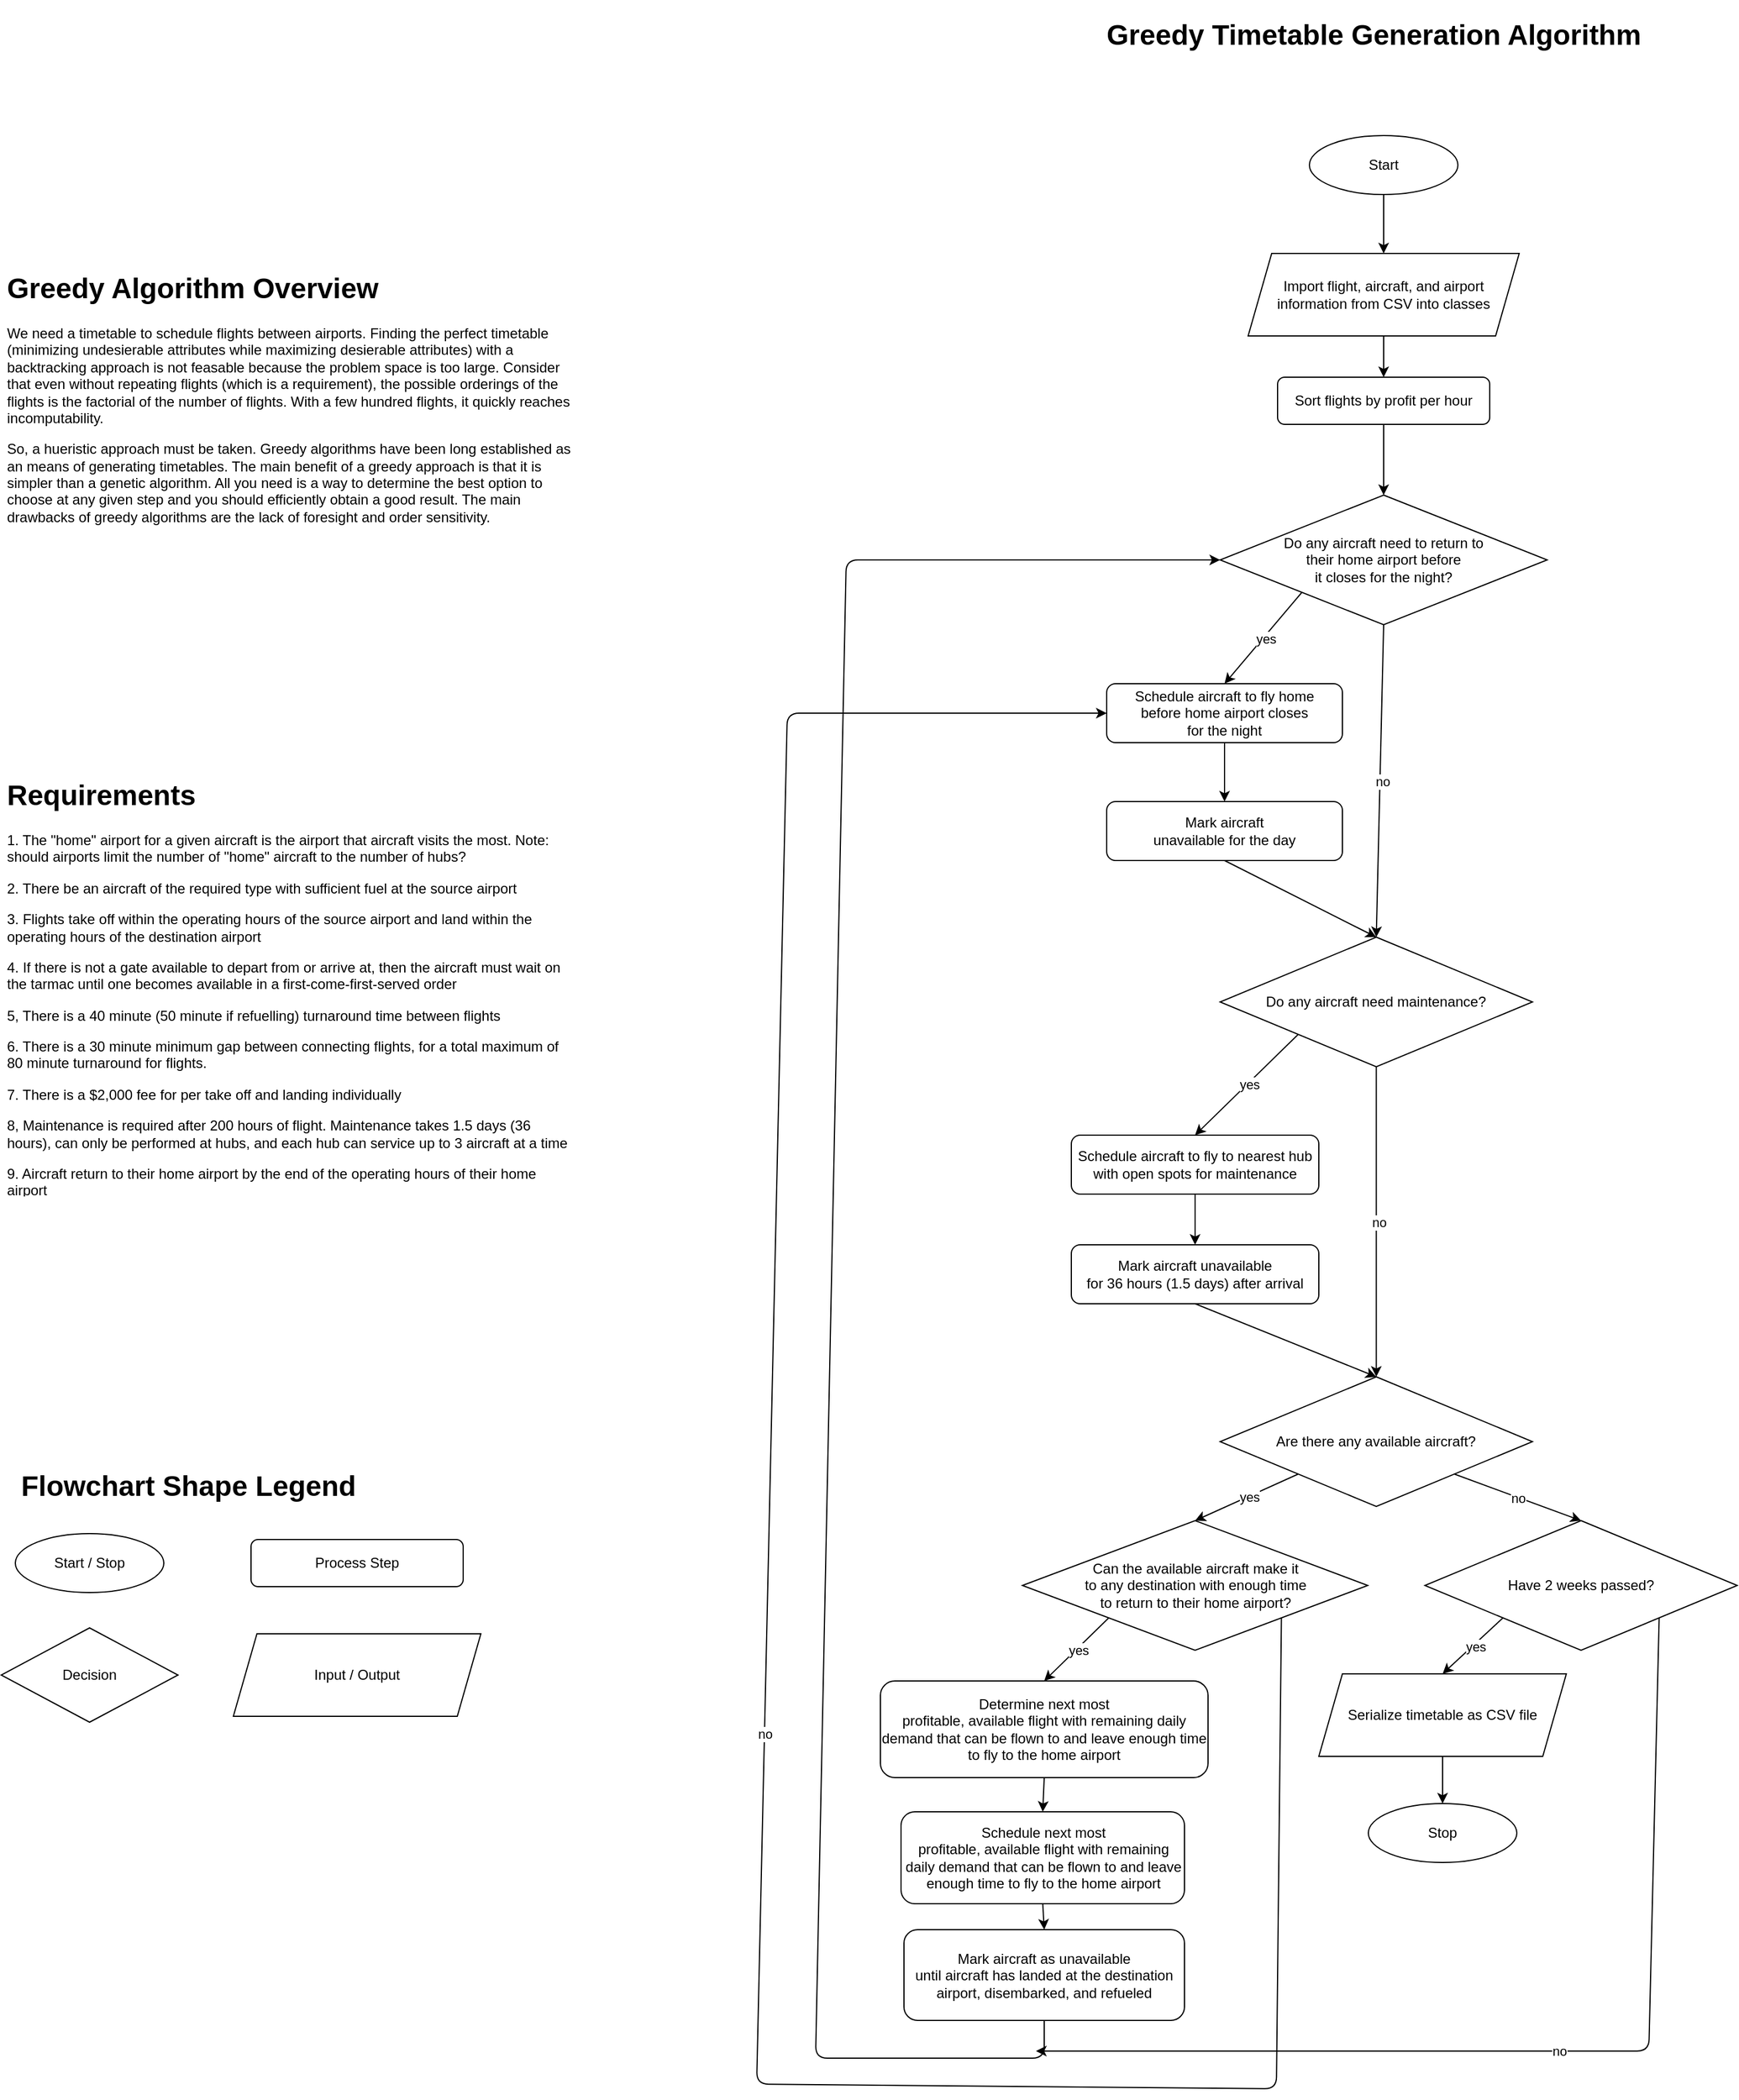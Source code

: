 <mxfile>
    <diagram id="NIB5Si_BT8D2J3pTm94L" name="Page-1">
        <mxGraphModel dx="2494" dy="582" grid="1" gridSize="10" guides="1" tooltips="1" connect="1" arrows="1" fold="1" page="1" pageScale="1" pageWidth="850" pageHeight="1100" math="1" shadow="0">
            <root>
                <mxCell id="0"/>
                <mxCell id="1" parent="0"/>
                <mxCell id="3" value="&lt;h1&gt;Flowchart Shape Legend&lt;/h1&gt;" style="text;html=1;strokeColor=none;fillColor=none;spacing=5;spacingTop=-20;whiteSpace=wrap;overflow=hidden;rounded=0;" parent="1" vertex="1">
                    <mxGeometry x="-1586" y="1281" width="300" height="40" as="geometry"/>
                </mxCell>
                <mxCell id="4" value="Start / Stop" style="ellipse;whiteSpace=wrap;html=1;" parent="1" vertex="1">
                    <mxGeometry x="-1586" y="1341" width="126" height="50" as="geometry"/>
                </mxCell>
                <mxCell id="5" value="Process Step" style="rounded=1;whiteSpace=wrap;html=1;" parent="1" vertex="1">
                    <mxGeometry x="-1386" y="1346" width="180" height="40" as="geometry"/>
                </mxCell>
                <mxCell id="6" value="Decision" style="rhombus;whiteSpace=wrap;html=1;" parent="1" vertex="1">
                    <mxGeometry x="-1598" y="1421" width="150" height="80" as="geometry"/>
                </mxCell>
                <mxCell id="7" value="Input / Output" style="shape=parallelogram;perimeter=parallelogramPerimeter;whiteSpace=wrap;html=1;fixedSize=1;" parent="1" vertex="1">
                    <mxGeometry x="-1401" y="1426" width="210" height="70" as="geometry"/>
                </mxCell>
                <mxCell id="10" value="&lt;h1&gt;Greedy Timetable Generation Algorithm&lt;/h1&gt;&lt;p&gt;&lt;br&gt;&lt;/p&gt;" style="text;html=1;strokeColor=none;fillColor=none;spacing=5;spacingTop=-20;whiteSpace=wrap;overflow=hidden;rounded=0;" parent="1" vertex="1">
                    <mxGeometry x="-665.25" y="50" width="468" height="40" as="geometry"/>
                </mxCell>
                <mxCell id="11" value="Start" style="ellipse;whiteSpace=wrap;html=1;" parent="1" vertex="1">
                    <mxGeometry x="-488" y="155" width="126" height="50" as="geometry"/>
                </mxCell>
                <mxCell id="13" value="Import flight, aircraft, and airport information from CSV into classes" style="shape=parallelogram;perimeter=parallelogramPerimeter;whiteSpace=wrap;html=1;fixedSize=1;" parent="1" vertex="1">
                    <mxGeometry x="-540" y="255" width="230" height="70" as="geometry"/>
                </mxCell>
                <mxCell id="14" value="" style="endArrow=classic;html=1;entryX=0.5;entryY=0;entryDx=0;entryDy=0;exitX=0.5;exitY=1;exitDx=0;exitDy=0;" parent="1" source="11" target="13" edge="1">
                    <mxGeometry width="50" height="50" relative="1" as="geometry">
                        <mxPoint x="-520" y="385" as="sourcePoint"/>
                        <mxPoint x="-470" y="335" as="targetPoint"/>
                    </mxGeometry>
                </mxCell>
                <mxCell id="15" value="Sort flights by profit per hour" style="rounded=1;whiteSpace=wrap;html=1;" parent="1" vertex="1">
                    <mxGeometry x="-515" y="360" width="180" height="40" as="geometry"/>
                </mxCell>
                <mxCell id="18" value="" style="endArrow=classic;html=1;entryX=0.5;entryY=0;entryDx=0;entryDy=0;" parent="1" source="13" target="15" edge="1">
                    <mxGeometry width="50" height="50" relative="1" as="geometry">
                        <mxPoint x="-455" y="215" as="sourcePoint"/>
                        <mxPoint x="-455" y="265" as="targetPoint"/>
                    </mxGeometry>
                </mxCell>
                <mxCell id="25" value="Are there any available aircraft?" style="rhombus;whiteSpace=wrap;html=1;" parent="1" vertex="1">
                    <mxGeometry x="-563.75" y="1208" width="265" height="110" as="geometry"/>
                </mxCell>
                <mxCell id="27" value="Serialize timetable as CSV file" style="shape=parallelogram;perimeter=parallelogramPerimeter;whiteSpace=wrap;html=1;fixedSize=1;" parent="1" vertex="1">
                    <mxGeometry x="-480" y="1460" width="210" height="70" as="geometry"/>
                </mxCell>
                <mxCell id="28" value="Stop" style="ellipse;whiteSpace=wrap;html=1;" parent="1" vertex="1">
                    <mxGeometry x="-438" y="1570" width="126" height="50" as="geometry"/>
                </mxCell>
                <mxCell id="30" value="" style="endArrow=classic;html=1;entryX=0.5;entryY=0;entryDx=0;entryDy=0;exitX=0.5;exitY=1;exitDx=0;exitDy=0;" parent="1" source="27" target="28" edge="1">
                    <mxGeometry width="50" height="50" relative="1" as="geometry">
                        <mxPoint x="-560" y="1440" as="sourcePoint"/>
                        <mxPoint x="-560" y="1490" as="targetPoint"/>
                    </mxGeometry>
                </mxCell>
                <mxCell id="31" value="" style="endArrow=classic;html=1;exitX=1;exitY=1;exitDx=0;exitDy=0;entryX=0.5;entryY=0;entryDx=0;entryDy=0;" parent="1" source="25" target="94" edge="1">
                    <mxGeometry relative="1" as="geometry">
                        <mxPoint x="-455" y="1340" as="sourcePoint"/>
                        <mxPoint x="-240" y="1290" as="targetPoint"/>
                    </mxGeometry>
                </mxCell>
                <mxCell id="32" value="no" style="edgeLabel;resizable=0;html=1;align=center;verticalAlign=middle;" parent="31" connectable="0" vertex="1">
                    <mxGeometry relative="1" as="geometry"/>
                </mxCell>
                <mxCell id="33" value="" style="endArrow=classic;html=1;exitX=0;exitY=1;exitDx=0;exitDy=0;entryX=0.5;entryY=0;entryDx=0;entryDy=0;" parent="1" source="25" target="83" edge="1">
                    <mxGeometry relative="1" as="geometry">
                        <mxPoint x="-680" y="1350" as="sourcePoint"/>
                        <mxPoint x="-588" y="1314" as="targetPoint"/>
                    </mxGeometry>
                </mxCell>
                <mxCell id="34" value="yes" style="edgeLabel;resizable=0;html=1;align=center;verticalAlign=middle;" parent="33" connectable="0" vertex="1">
                    <mxGeometry relative="1" as="geometry">
                        <mxPoint x="2" as="offset"/>
                    </mxGeometry>
                </mxCell>
                <mxCell id="35" value="Determine next most &lt;br&gt;profitable, available flight with remaining daily demand that can be flown to and leave enough time to fly to the home airport" style="rounded=1;whiteSpace=wrap;html=1;" parent="1" vertex="1">
                    <mxGeometry x="-852" y="1466" width="278" height="82" as="geometry"/>
                </mxCell>
                <mxCell id="36" value="Schedule next most&lt;br&gt;profitable, available flight with remaining daily demand that can be flown to and leave enough time to fly to the home airport" style="rounded=1;whiteSpace=wrap;html=1;" parent="1" vertex="1">
                    <mxGeometry x="-834.5" y="1577" width="240.5" height="78" as="geometry"/>
                </mxCell>
                <mxCell id="40" value="&lt;h1&gt;Greedy Algorithm Overview&lt;/h1&gt;&lt;p&gt;We need a timetable to schedule flights between airports. Finding the perfect timetable (minimizing undesierable attributes while maximizing desierable attributes) with a backtracking approach is not feasable because the problem space is too large. Consider that even without repeating flights (which is a requirement), the possible orderings of the flights is the factorial of the number of flights. With a few hundred flights, it quickly reaches incomputability.&amp;nbsp;&lt;/p&gt;&lt;p&gt;So, a hueristic approach must be taken. Greedy algorithms have been long established as an means of generating timetables. The main benefit of a greedy approach is that it is simpler than a genetic algorithm. All you need is a way to determine the best option to choose at any given step and you should efficiently obtain a good result. The main drawbacks of greedy algorithms are the lack of foresight and order sensitivity.&lt;/p&gt;" style="text;html=1;strokeColor=none;fillColor=none;spacing=5;spacingTop=-20;whiteSpace=wrap;overflow=hidden;rounded=0;" vertex="1" parent="1">
                    <mxGeometry x="-1598" y="265" width="490" height="230" as="geometry"/>
                </mxCell>
                <mxCell id="41" value="&lt;h1&gt;Requirements&lt;/h1&gt;&lt;div&gt;1. The &quot;home&quot; airport for a given aircraft is the airport that aircraft visits the most. Note: should airports limit the number of &quot;home&quot; aircraft to the number of hubs?&lt;/div&gt;&lt;div&gt;&lt;p&gt;&lt;span style=&quot;background-color: initial;&quot;&gt;2. There be an aircraft of the required type with sufficient fuel at the source airport&lt;/span&gt;&lt;/p&gt;&lt;p&gt;&lt;span style=&quot;background-color: initial;&quot;&gt;3. Flights take off within the operating hours of the source airport and land within the operating hours of the destination airport&lt;/span&gt;&lt;/p&gt;&lt;p&gt;&lt;span style=&quot;background-color: initial;&quot;&gt;4. If there is not a gate available to depart from or arrive at, then the aircraft must wait on the tarmac until one becomes available in a first-come-first-served order&lt;/span&gt;&lt;/p&gt;&lt;p&gt;&lt;span style=&quot;background-color: initial;&quot;&gt;5, There is a 40 minute (50 minute if refuelling) turnaround time between flights&lt;/span&gt;&lt;/p&gt;&lt;p&gt;&lt;span style=&quot;background-color: initial;&quot;&gt;6. There is a 30 minute minimum gap between connecting flights, for a total maximum of 80 minute turnaround for flights.&lt;/span&gt;&lt;/p&gt;&lt;p&gt;7. There is a $2,000 fee for per take off and landing individually&lt;/p&gt;&lt;p&gt;8, Maintenance is required after 200 hours of flight. Maintenance takes 1.5 days (36 hours), can only be performed at hubs, and each hub can service up to 3 aircraft at a time&lt;/p&gt;&lt;p&gt;&lt;span style=&quot;background-color: initial;&quot;&gt;9. Aircraft return to their home airport by the end of the operating hours of their home airport&lt;/span&gt;&lt;/p&gt;&lt;/div&gt;" style="text;html=1;strokeColor=none;fillColor=none;spacing=5;spacingTop=-20;whiteSpace=wrap;overflow=hidden;rounded=0;" vertex="1" parent="1">
                    <mxGeometry x="-1598" y="695" width="490" height="360" as="geometry"/>
                </mxCell>
                <mxCell id="51" value="Do any aircraft need to return to&lt;br&gt;their home airport before&lt;br&gt;it closes for the night?" style="rhombus;whiteSpace=wrap;html=1;" vertex="1" parent="1">
                    <mxGeometry x="-563.75" y="460" width="277.5" height="110" as="geometry"/>
                </mxCell>
                <mxCell id="52" value="" style="endArrow=classic;html=1;exitX=0;exitY=1;exitDx=0;exitDy=0;entryX=0.5;entryY=0;entryDx=0;entryDy=0;" edge="1" parent="1" source="51" target="56">
                    <mxGeometry relative="1" as="geometry">
                        <mxPoint x="-570" y="570" as="sourcePoint"/>
                        <mxPoint x="-690" y="700" as="targetPoint"/>
                    </mxGeometry>
                </mxCell>
                <mxCell id="53" value="yes" style="edgeLabel;resizable=0;html=1;align=center;verticalAlign=middle;" connectable="0" vertex="1" parent="52">
                    <mxGeometry relative="1" as="geometry">
                        <mxPoint x="2" as="offset"/>
                    </mxGeometry>
                </mxCell>
                <mxCell id="56" value="Schedule aircraft to fly home&lt;br&gt;before home airport closes &lt;br&gt;for the night" style="rounded=1;whiteSpace=wrap;html=1;" vertex="1" parent="1">
                    <mxGeometry x="-660" y="620" width="200" height="50" as="geometry"/>
                </mxCell>
                <mxCell id="58" value="Do any aircraft need maintenance?" style="rhombus;whiteSpace=wrap;html=1;" vertex="1" parent="1">
                    <mxGeometry x="-563.75" y="835" width="265" height="110" as="geometry"/>
                </mxCell>
                <mxCell id="59" value="" style="endArrow=classic;html=1;exitX=0.5;exitY=1;exitDx=0;exitDy=0;entryX=0.5;entryY=0;entryDx=0;entryDy=0;" edge="1" parent="1" source="51" target="58">
                    <mxGeometry relative="1" as="geometry">
                        <mxPoint x="-414.375" y="620" as="sourcePoint"/>
                        <mxPoint x="-300" y="570" as="targetPoint"/>
                    </mxGeometry>
                </mxCell>
                <mxCell id="60" value="no" style="edgeLabel;resizable=0;html=1;align=center;verticalAlign=middle;" connectable="0" vertex="1" parent="59">
                    <mxGeometry relative="1" as="geometry">
                        <mxPoint x="2" as="offset"/>
                    </mxGeometry>
                </mxCell>
                <mxCell id="61" value="Mark aircraft &lt;br&gt;unavailable for the day" style="rounded=1;whiteSpace=wrap;html=1;" vertex="1" parent="1">
                    <mxGeometry x="-660" y="720" width="200" height="50" as="geometry"/>
                </mxCell>
                <mxCell id="62" value="" style="endArrow=classic;html=1;entryX=0.5;entryY=0;entryDx=0;entryDy=0;exitX=0.5;exitY=1;exitDx=0;exitDy=0;" edge="1" parent="1" source="15" target="51">
                    <mxGeometry width="50" height="50" relative="1" as="geometry">
                        <mxPoint x="-300" y="375.0" as="sourcePoint"/>
                        <mxPoint x="-300" y="425.0" as="targetPoint"/>
                    </mxGeometry>
                </mxCell>
                <mxCell id="63" value="" style="endArrow=classic;html=1;entryX=0.5;entryY=0;entryDx=0;entryDy=0;exitX=0.5;exitY=1;exitDx=0;exitDy=0;" edge="1" parent="1" source="56" target="61">
                    <mxGeometry width="50" height="50" relative="1" as="geometry">
                        <mxPoint x="-440" y="765" as="sourcePoint"/>
                        <mxPoint x="-440" y="810" as="targetPoint"/>
                    </mxGeometry>
                </mxCell>
                <mxCell id="64" value="" style="endArrow=classic;html=1;entryX=0.5;entryY=0;entryDx=0;entryDy=0;exitX=0.5;exitY=1;exitDx=0;exitDy=0;" edge="1" parent="1" source="61" target="58">
                    <mxGeometry width="50" height="50" relative="1" as="geometry">
                        <mxPoint x="-640" y="820" as="sourcePoint"/>
                        <mxPoint x="-640" y="870" as="targetPoint"/>
                    </mxGeometry>
                </mxCell>
                <mxCell id="65" value="" style="endArrow=classic;html=1;exitX=0;exitY=1;exitDx=0;exitDy=0;entryX=0.5;entryY=0;entryDx=0;entryDy=0;" edge="1" parent="1" source="58" target="69">
                    <mxGeometry relative="1" as="geometry">
                        <mxPoint x="-630" y="950" as="sourcePoint"/>
                        <mxPoint x="-710" y="928" as="targetPoint"/>
                    </mxGeometry>
                </mxCell>
                <mxCell id="66" value="yes" style="edgeLabel;resizable=0;html=1;align=center;verticalAlign=middle;" connectable="0" vertex="1" parent="65">
                    <mxGeometry relative="1" as="geometry">
                        <mxPoint x="2" as="offset"/>
                    </mxGeometry>
                </mxCell>
                <mxCell id="67" value="" style="endArrow=classic;html=1;exitX=0.5;exitY=1;exitDx=0;exitDy=0;entryX=0.5;entryY=0;entryDx=0;entryDy=0;" edge="1" parent="1" source="58" target="25">
                    <mxGeometry relative="1" as="geometry">
                        <mxPoint x="-100.625" y="748.75" as="sourcePoint"/>
                        <mxPoint x="-190" y="1060" as="targetPoint"/>
                    </mxGeometry>
                </mxCell>
                <mxCell id="68" value="no" style="edgeLabel;resizable=0;html=1;align=center;verticalAlign=middle;" connectable="0" vertex="1" parent="67">
                    <mxGeometry relative="1" as="geometry">
                        <mxPoint x="2" as="offset"/>
                    </mxGeometry>
                </mxCell>
                <mxCell id="69" value="Schedule aircraft to fly to nearest hub with open spots for maintenance" style="rounded=1;whiteSpace=wrap;html=1;" vertex="1" parent="1">
                    <mxGeometry x="-690" y="1003" width="210" height="50" as="geometry"/>
                </mxCell>
                <mxCell id="72" value="" style="endArrow=classic;html=1;entryX=0.5;entryY=0;entryDx=0;entryDy=0;exitX=0.5;exitY=1;exitDx=0;exitDy=0;" edge="1" parent="1" source="69" target="73">
                    <mxGeometry width="50" height="50" relative="1" as="geometry">
                        <mxPoint x="-450" y="1078" as="sourcePoint"/>
                        <mxPoint x="-585" y="1093" as="targetPoint"/>
                    </mxGeometry>
                </mxCell>
                <mxCell id="73" value="Mark aircraft unavailable &lt;br&gt;for 36 hours (1.5 days) after arrival" style="rounded=1;whiteSpace=wrap;html=1;" vertex="1" parent="1">
                    <mxGeometry x="-690" y="1096" width="210" height="50" as="geometry"/>
                </mxCell>
                <mxCell id="76" value="" style="endArrow=classic;html=1;entryX=0.5;entryY=0;entryDx=0;entryDy=0;exitX=0.5;exitY=1;exitDx=0;exitDy=0;" edge="1" parent="1" source="35" target="36">
                    <mxGeometry width="50" height="50" relative="1" as="geometry">
                        <mxPoint x="-741" y="1605" as="sourcePoint"/>
                        <mxPoint x="-744.0" y="1660" as="targetPoint"/>
                    </mxGeometry>
                </mxCell>
                <mxCell id="78" value="" style="endArrow=classic;html=1;entryX=0.5;entryY=0;entryDx=0;entryDy=0;exitX=0.5;exitY=1;exitDx=0;exitDy=0;" edge="1" parent="1" source="73" target="25">
                    <mxGeometry width="50" height="50" relative="1" as="geometry">
                        <mxPoint x="-630" y="1200" as="sourcePoint"/>
                        <mxPoint x="-630" y="1240" as="targetPoint"/>
                    </mxGeometry>
                </mxCell>
                <mxCell id="80" value="Mark aircraft as unavailable&lt;br&gt;until aircraft has landed at the destination airport, disembarked, and refueled" style="rounded=1;whiteSpace=wrap;html=1;" vertex="1" parent="1">
                    <mxGeometry x="-832" y="1677" width="238" height="77" as="geometry"/>
                </mxCell>
                <mxCell id="83" value="Can the available aircraft make it&lt;br&gt;to any destination with enough time&lt;br&gt;to return to their home airport?" style="rhombus;whiteSpace=wrap;html=1;" vertex="1" parent="1">
                    <mxGeometry x="-731.5" y="1330" width="293" height="110" as="geometry"/>
                </mxCell>
                <mxCell id="84" value="" style="endArrow=classic;html=1;exitX=0;exitY=1;exitDx=0;exitDy=0;entryX=0.5;entryY=0;entryDx=0;entryDy=0;" edge="1" parent="1" source="83" target="35">
                    <mxGeometry relative="1" as="geometry">
                        <mxPoint x="-770.5" y="1391.0" as="sourcePoint"/>
                        <mxPoint x="-858.0" y="1430.5" as="targetPoint"/>
                    </mxGeometry>
                </mxCell>
                <mxCell id="85" value="yes" style="edgeLabel;resizable=0;html=1;align=center;verticalAlign=middle;" connectable="0" vertex="1" parent="84">
                    <mxGeometry relative="1" as="geometry">
                        <mxPoint x="2" as="offset"/>
                    </mxGeometry>
                </mxCell>
                <mxCell id="89" value="" style="edgeStyle=none;html=1;exitX=0.5;exitY=1;exitDx=0;exitDy=0;entryX=0;entryY=0.5;entryDx=0;entryDy=0;" edge="1" parent="1" source="80" target="51">
                    <mxGeometry relative="1" as="geometry">
                        <mxPoint x="-773.995" y="1726" as="sourcePoint"/>
                        <mxPoint x="-772.711" y="1831" as="targetPoint"/>
                        <Array as="points">
                            <mxPoint x="-713" y="1786"/>
                            <mxPoint x="-907" y="1786"/>
                            <mxPoint x="-881" y="515"/>
                        </Array>
                    </mxGeometry>
                </mxCell>
                <mxCell id="91" value="" style="endArrow=classic;html=1;exitX=1;exitY=1;exitDx=0;exitDy=0;entryX=0;entryY=0.5;entryDx=0;entryDy=0;" edge="1" parent="1" source="83" target="56">
                    <mxGeometry relative="1" as="geometry">
                        <mxPoint x="-515" y="1435" as="sourcePoint"/>
                        <mxPoint x="-515" y="1702" as="targetPoint"/>
                        <Array as="points">
                            <mxPoint x="-516" y="1812"/>
                            <mxPoint x="-957" y="1808"/>
                            <mxPoint x="-931" y="645"/>
                        </Array>
                    </mxGeometry>
                </mxCell>
                <mxCell id="92" value="no" style="edgeLabel;resizable=0;html=1;align=center;verticalAlign=middle;" connectable="0" vertex="1" parent="91">
                    <mxGeometry relative="1" as="geometry"/>
                </mxCell>
                <mxCell id="93" value="" style="endArrow=classic;html=1;entryX=0.5;entryY=0;entryDx=0;entryDy=0;exitX=0.5;exitY=1;exitDx=0;exitDy=0;" edge="1" parent="1" source="36" target="80">
                    <mxGeometry width="50" height="50" relative="1" as="geometry">
                        <mxPoint x="-594" y="1606" as="sourcePoint"/>
                        <mxPoint x="-594" y="1663" as="targetPoint"/>
                    </mxGeometry>
                </mxCell>
                <mxCell id="94" value="Have 2 weeks passed?" style="rhombus;whiteSpace=wrap;html=1;" vertex="1" parent="1">
                    <mxGeometry x="-390" y="1330" width="265" height="110" as="geometry"/>
                </mxCell>
                <mxCell id="95" value="" style="endArrow=classic;html=1;exitX=0;exitY=1;exitDx=0;exitDy=0;entryX=0.5;entryY=0;entryDx=0;entryDy=0;" edge="1" parent="1" source="94" target="27">
                    <mxGeometry relative="1" as="geometry">
                        <mxPoint x="-92.5" y="1461.5" as="sourcePoint"/>
                        <mxPoint x="-180" y="1501" as="targetPoint"/>
                    </mxGeometry>
                </mxCell>
                <mxCell id="96" value="yes" style="edgeLabel;resizable=0;html=1;align=center;verticalAlign=middle;" connectable="0" vertex="1" parent="95">
                    <mxGeometry relative="1" as="geometry">
                        <mxPoint x="2" as="offset"/>
                    </mxGeometry>
                </mxCell>
                <mxCell id="97" value="" style="endArrow=classic;html=1;exitX=1;exitY=1;exitDx=0;exitDy=0;" edge="1" parent="1" source="94">
                    <mxGeometry relative="1" as="geometry">
                        <mxPoint x="-150.0" y="1466" as="sourcePoint"/>
                        <mxPoint x="-720" y="1780" as="targetPoint"/>
                        <Array as="points">
                            <mxPoint x="-200" y="1780"/>
                        </Array>
                    </mxGeometry>
                </mxCell>
                <mxCell id="98" value="no" style="edgeLabel;resizable=0;html=1;align=center;verticalAlign=middle;" connectable="0" vertex="1" parent="97">
                    <mxGeometry relative="1" as="geometry"/>
                </mxCell>
            </root>
        </mxGraphModel>
    </diagram>
</mxfile>
